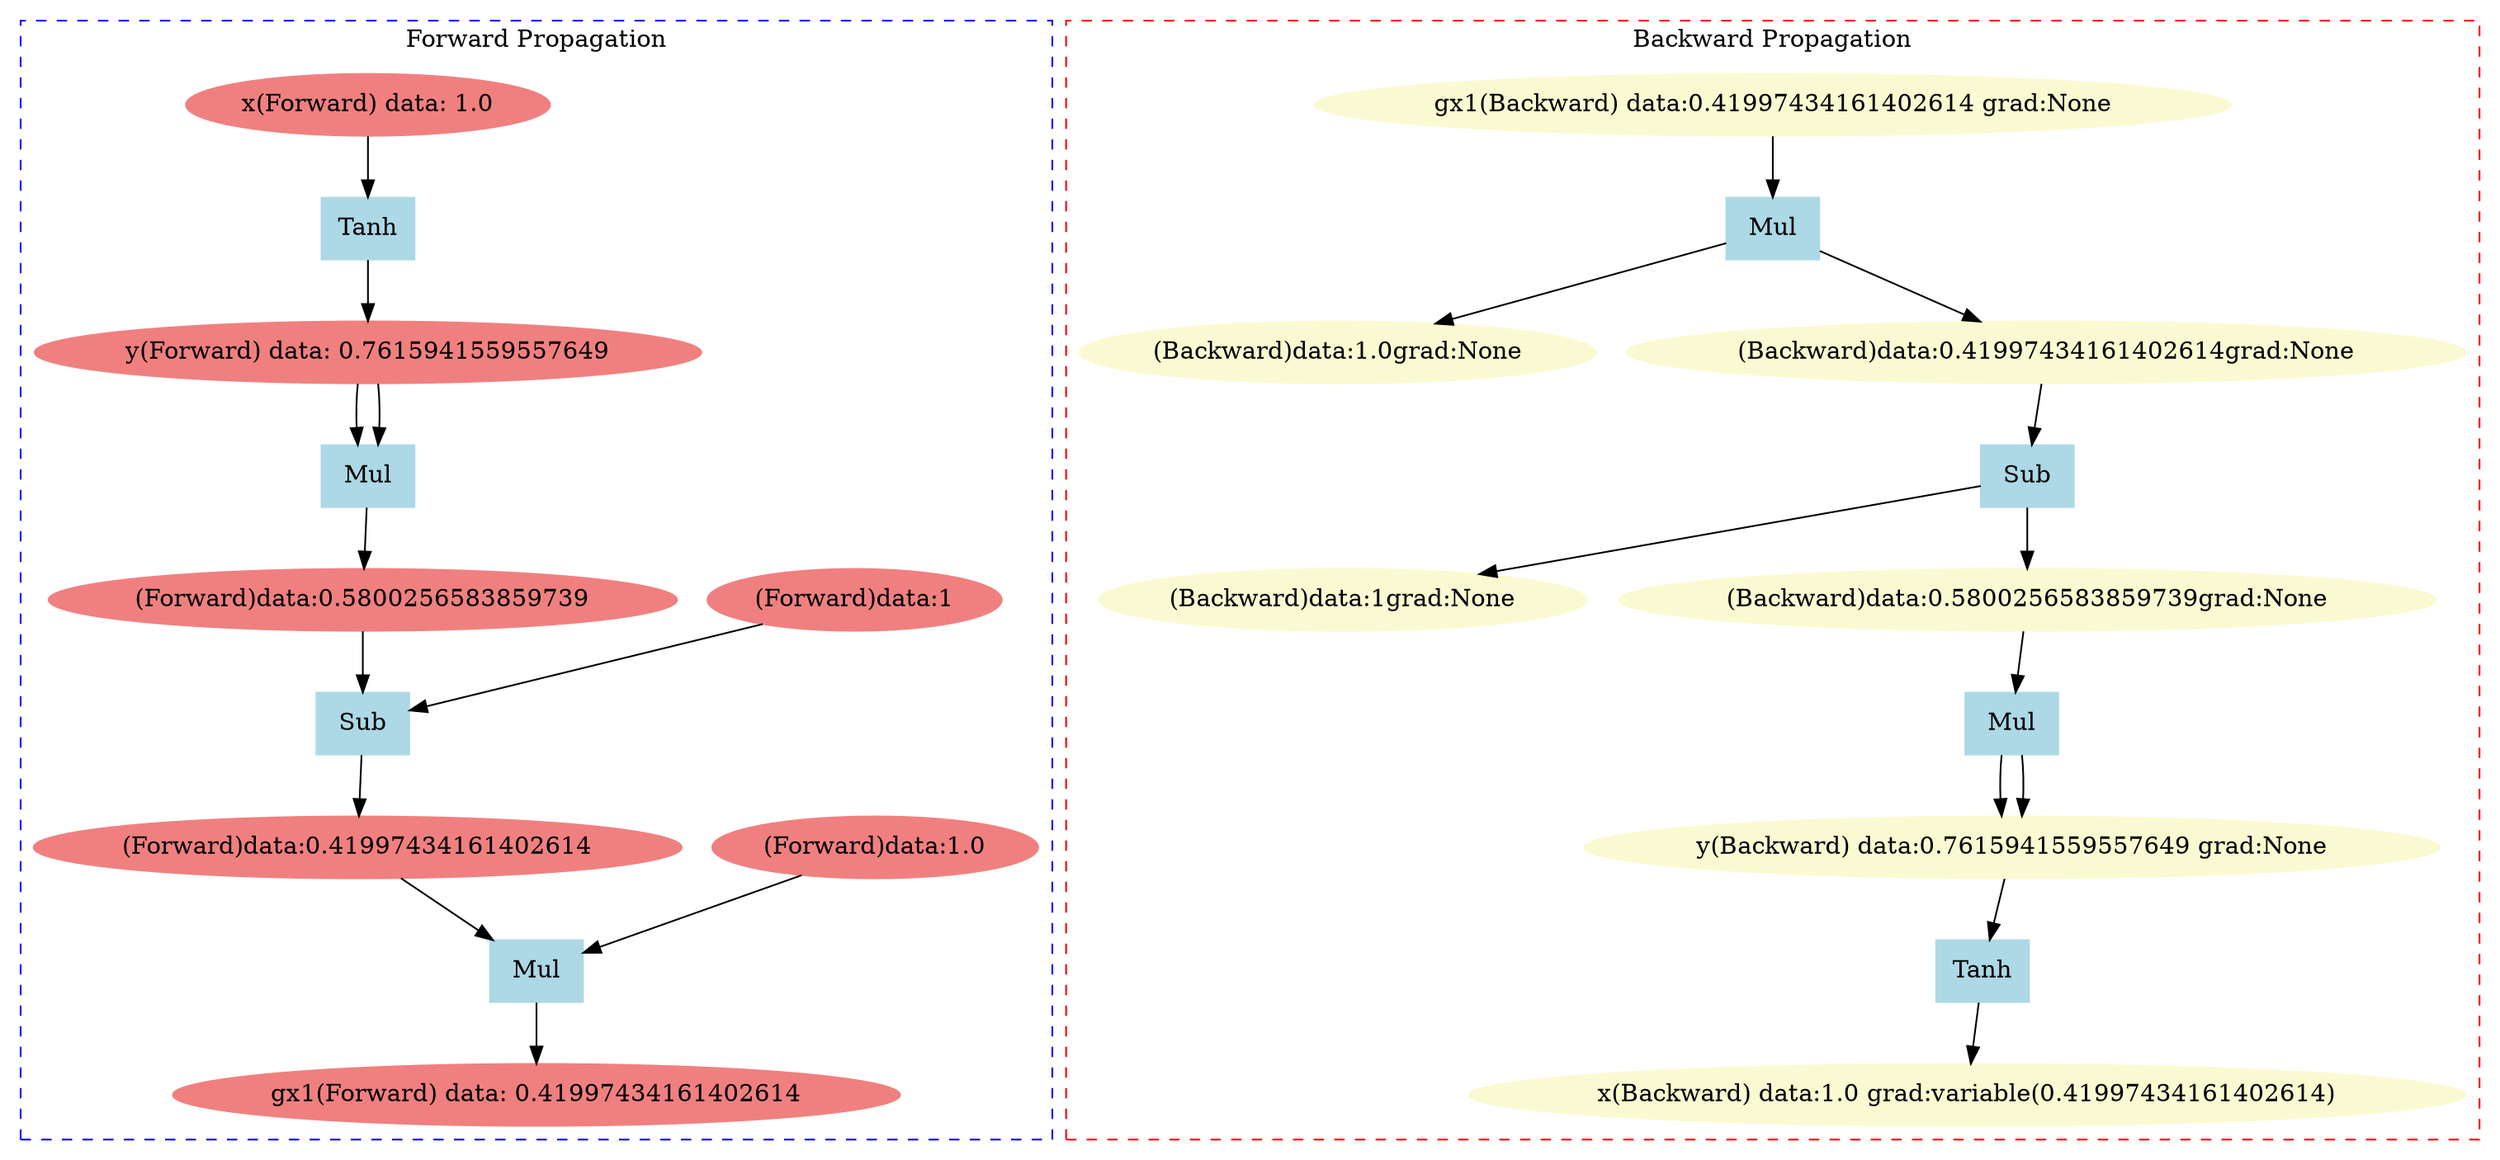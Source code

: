 digraph g {
subgraph cluster_g1 {
    label = "Forward Propagation";
    color = blue;
    style = dashed;
Forward2093505487008 [label="gx1(Forward) data: 0.41997434161402614", color=lightcoral, style=filled]
Forward2093505486912 [label ="Mul", color=lightblue, style=filled, shape=box]
Forward2093505449312 -> Forward2093505486912
Forward2093505449888 -> Forward2093505486912
Forward2093505486912 -> Forward2093505487008
Forward2093505449312 [label="(Forward)data:1.0", color=lightcoral, style=filled]
Forward2093505449888 [label="(Forward)data:0.41997434161402614", color=lightcoral, style=filled]
Forward2093505449696 [label ="Sub", color=lightblue, style=filled, shape=box]
Forward2093505449792 -> Forward2093505449696
Forward2093505449600 -> Forward2093505449696
Forward2093505449696 -> Forward2093505449888
Forward2093505449792 [label="(Forward)data:1", color=lightcoral, style=filled]
Forward2093505449600 [label="(Forward)data:0.5800256583859739", color=lightcoral, style=filled]
Forward2093505449504 [label ="Mul", color=lightblue, style=filled, shape=box]
Forward2093464256128 -> Forward2093505449504
Forward2093464256128 -> Forward2093505449504
Forward2093505449504 -> Forward2093505449600
Forward2093464256128 [label="y(Forward) data: 0.7615941559557649", color=lightcoral, style=filled]
Forward2093464256128 [label="y(Forward) data: 0.7615941559557649", color=lightcoral, style=filled]
Forward2093464255216 [label ="Tanh", color=lightblue, style=filled, shape=box]
Forward2093464256272 -> Forward2093464255216
Forward2093464255216 -> Forward2093464256128
Forward2093464256272 [label="x(Forward) data: 1.0", color=lightcoral, style=filled]

}
subgraph cluster_g2 {
    label = "Backward Propagation";
    color = red;
    style = dashed;
    rankdir=BT;
Backward2093505487008 [label="gx1(Backward) data:0.41997434161402614 grad:None", color=lightgoldenrodyellow, style=filled]
Backward2093505486912 [label ="Mul", color=lightblue, style=filled, shape=box]
Backward2093505486912 -> Backward2093505449312
Backward2093505486912 -> Backward2093505449888
Backward2093505487008 -> Backward2093505486912
Backward2093505449312 [label="(Backward)data:1.0grad:None", color=lightgoldenrodyellow, style=filled]
Backward2093505449888 [label="(Backward)data:0.41997434161402614grad:None", color=lightgoldenrodyellow, style=filled]
Backward2093505449696 [label ="Sub", color=lightblue, style=filled, shape=box]
Backward2093505449696 -> Backward2093505449792
Backward2093505449696 -> Backward2093505449600
Backward2093505449888 -> Backward2093505449696
Backward2093505449792 [label="(Backward)data:1grad:None", color=lightgoldenrodyellow, style=filled]
Backward2093505449600 [label="(Backward)data:0.5800256583859739grad:None", color=lightgoldenrodyellow, style=filled]
Backward2093505449504 [label ="Mul", color=lightblue, style=filled, shape=box]
Backward2093505449504 -> Backward2093464256128
Backward2093505449504 -> Backward2093464256128
Backward2093505449600 -> Backward2093505449504
Backward2093464256128 [label="y(Backward) data:0.7615941559557649 grad:None", color=lightgoldenrodyellow, style=filled]
Backward2093464256128 [label="y(Backward) data:0.7615941559557649 grad:None", color=lightgoldenrodyellow, style=filled]
Backward2093464255216 [label ="Tanh", color=lightblue, style=filled, shape=box]
Backward2093464255216 -> Backward2093464256272
Backward2093464256128 -> Backward2093464255216
Backward2093464256272 [label="x(Backward) data:1.0 grad:variable(0.41997434161402614)", color=lightgoldenrodyellow, style=filled]

}
}
